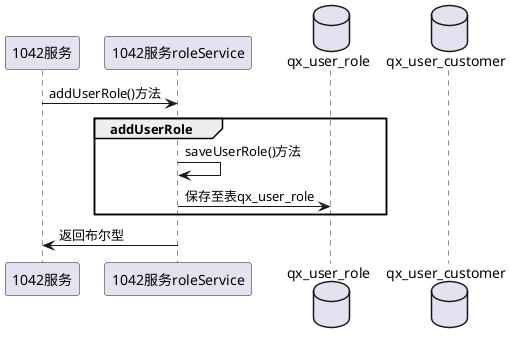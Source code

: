 @startuml
1042服务 -> 1042服务roleService:addUserRole()方法
group addUserRole
database qx_user_role
database qx_user_customer
1042服务roleService -> 1042服务roleService:saveUserRole()方法
1042服务roleService -> qx_user_role:保存至表qx_user_role
end
1042服务 <- 1042服务roleService:返回布尔型
@enduml